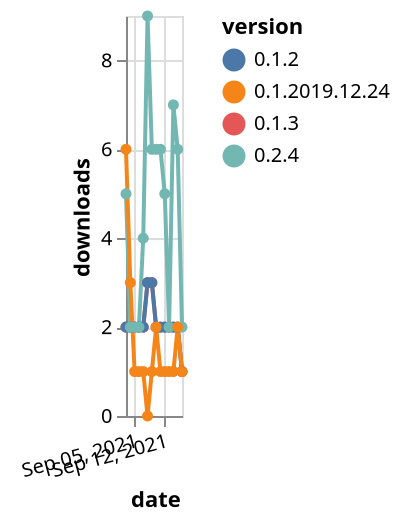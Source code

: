 {"$schema": "https://vega.github.io/schema/vega-lite/v5.json", "description": "A simple bar chart with embedded data.", "data": {"values": [{"date": "2021-09-03", "total": 2548, "delta": 2, "version": "0.1.3"}, {"date": "2021-09-04", "total": 2550, "delta": 2, "version": "0.1.3"}, {"date": "2021-09-05", "total": 2552, "delta": 2, "version": "0.1.3"}, {"date": "2021-09-06", "total": 2554, "delta": 2, "version": "0.1.3"}, {"date": "2021-09-07", "total": 2556, "delta": 2, "version": "0.1.3"}, {"date": "2021-09-08", "total": 2559, "delta": 3, "version": "0.1.3"}, {"date": "2021-09-09", "total": 2562, "delta": 3, "version": "0.1.3"}, {"date": "2021-09-10", "total": 2564, "delta": 2, "version": "0.1.3"}, {"date": "2021-09-11", "total": 2566, "delta": 2, "version": "0.1.3"}, {"date": "2021-09-12", "total": 2568, "delta": 2, "version": "0.1.3"}, {"date": "2021-09-13", "total": 2570, "delta": 2, "version": "0.1.3"}, {"date": "2021-09-14", "total": 2572, "delta": 2, "version": "0.1.3"}, {"date": "2021-09-15", "total": 2574, "delta": 2, "version": "0.1.3"}, {"date": "2021-09-16", "total": 2575, "delta": 1, "version": "0.1.3"}, {"date": "2021-09-03", "total": 3400, "delta": 2, "version": "0.1.2"}, {"date": "2021-09-04", "total": 3402, "delta": 2, "version": "0.1.2"}, {"date": "2021-09-05", "total": 3404, "delta": 2, "version": "0.1.2"}, {"date": "2021-09-06", "total": 3406, "delta": 2, "version": "0.1.2"}, {"date": "2021-09-07", "total": 3408, "delta": 2, "version": "0.1.2"}, {"date": "2021-09-08", "total": 3411, "delta": 3, "version": "0.1.2"}, {"date": "2021-09-09", "total": 3414, "delta": 3, "version": "0.1.2"}, {"date": "2021-09-10", "total": 3416, "delta": 2, "version": "0.1.2"}, {"date": "2021-09-11", "total": 3418, "delta": 2, "version": "0.1.2"}, {"date": "2021-09-12", "total": 3420, "delta": 2, "version": "0.1.2"}, {"date": "2021-09-13", "total": 3422, "delta": 2, "version": "0.1.2"}, {"date": "2021-09-14", "total": 3424, "delta": 2, "version": "0.1.2"}, {"date": "2021-09-15", "total": 3426, "delta": 2, "version": "0.1.2"}, {"date": "2021-09-16", "total": 3427, "delta": 1, "version": "0.1.2"}, {"date": "2021-09-03", "total": 4252, "delta": 5, "version": "0.2.4"}, {"date": "2021-09-04", "total": 4254, "delta": 2, "version": "0.2.4"}, {"date": "2021-09-05", "total": 4256, "delta": 2, "version": "0.2.4"}, {"date": "2021-09-06", "total": 4258, "delta": 2, "version": "0.2.4"}, {"date": "2021-09-07", "total": 4262, "delta": 4, "version": "0.2.4"}, {"date": "2021-09-08", "total": 4271, "delta": 9, "version": "0.2.4"}, {"date": "2021-09-09", "total": 4277, "delta": 6, "version": "0.2.4"}, {"date": "2021-09-10", "total": 4283, "delta": 6, "version": "0.2.4"}, {"date": "2021-09-11", "total": 4289, "delta": 6, "version": "0.2.4"}, {"date": "2021-09-12", "total": 4294, "delta": 5, "version": "0.2.4"}, {"date": "2021-09-13", "total": 4296, "delta": 2, "version": "0.2.4"}, {"date": "2021-09-14", "total": 4303, "delta": 7, "version": "0.2.4"}, {"date": "2021-09-15", "total": 4309, "delta": 6, "version": "0.2.4"}, {"date": "2021-09-16", "total": 4311, "delta": 2, "version": "0.2.4"}, {"date": "2021-09-03", "total": 1513, "delta": 6, "version": "0.1.2019.12.24"}, {"date": "2021-09-04", "total": 1516, "delta": 3, "version": "0.1.2019.12.24"}, {"date": "2021-09-05", "total": 1517, "delta": 1, "version": "0.1.2019.12.24"}, {"date": "2021-09-06", "total": 1518, "delta": 1, "version": "0.1.2019.12.24"}, {"date": "2021-09-07", "total": 1519, "delta": 1, "version": "0.1.2019.12.24"}, {"date": "2021-09-08", "total": 1519, "delta": 0, "version": "0.1.2019.12.24"}, {"date": "2021-09-09", "total": 1520, "delta": 1, "version": "0.1.2019.12.24"}, {"date": "2021-09-10", "total": 1522, "delta": 2, "version": "0.1.2019.12.24"}, {"date": "2021-09-11", "total": 1523, "delta": 1, "version": "0.1.2019.12.24"}, {"date": "2021-09-12", "total": 1524, "delta": 1, "version": "0.1.2019.12.24"}, {"date": "2021-09-13", "total": 1525, "delta": 1, "version": "0.1.2019.12.24"}, {"date": "2021-09-14", "total": 1526, "delta": 1, "version": "0.1.2019.12.24"}, {"date": "2021-09-15", "total": 1528, "delta": 2, "version": "0.1.2019.12.24"}, {"date": "2021-09-16", "total": 1529, "delta": 1, "version": "0.1.2019.12.24"}]}, "width": "container", "mark": {"type": "line", "point": {"filled": true}}, "encoding": {"x": {"field": "date", "type": "temporal", "timeUnit": "yearmonthdate", "title": "date", "axis": {"labelAngle": -15}}, "y": {"field": "delta", "type": "quantitative", "title": "downloads"}, "color": {"field": "version", "type": "nominal"}, "tooltip": {"field": "delta"}}}